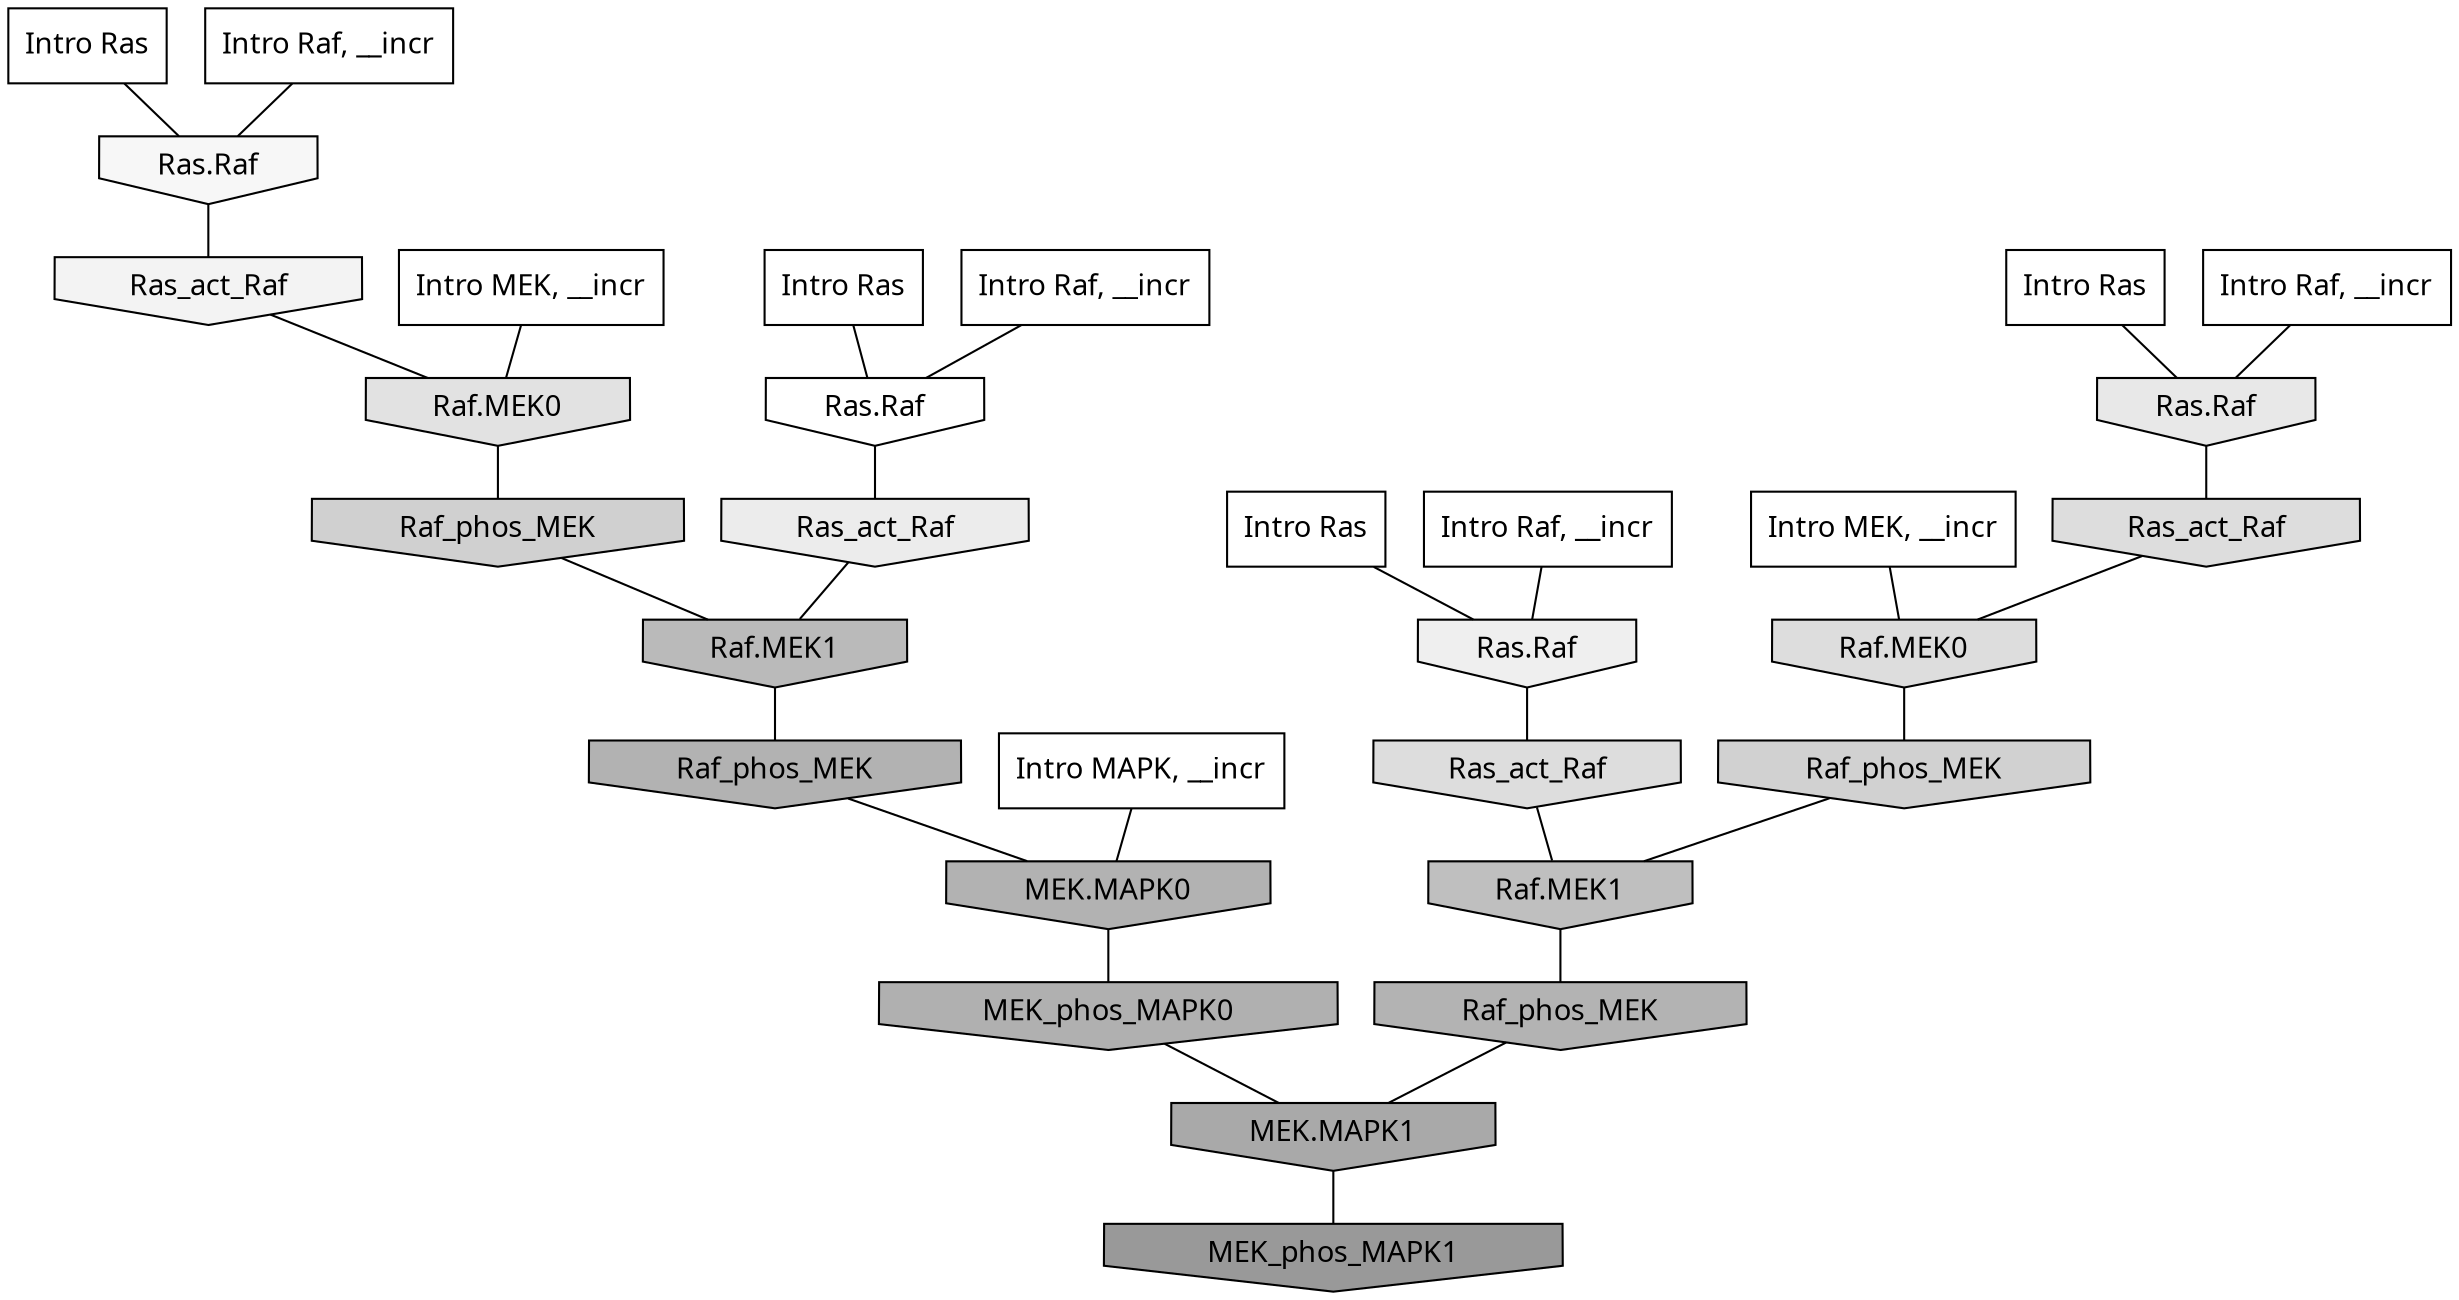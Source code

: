 digraph G{
  rankdir="TB";
  ranksep=0.30;
  node [fontname="CMU Serif"];
  edge [fontname="CMU Serif"];
  
  3 [label="Intro Ras", shape=rectangle, style=filled, fillcolor="0.000 0.000 1.000"]
  
  40 [label="Intro Ras", shape=rectangle, style=filled, fillcolor="0.000 0.000 1.000"]
  
  50 [label="Intro Ras", shape=rectangle, style=filled, fillcolor="0.000 0.000 1.000"]
  
  76 [label="Intro Ras", shape=rectangle, style=filled, fillcolor="0.000 0.000 1.000"]
  
  311 [label="Intro Raf, __incr", shape=rectangle, style=filled, fillcolor="0.000 0.000 1.000"]
  
  917 [label="Intro Raf, __incr", shape=rectangle, style=filled, fillcolor="0.000 0.000 1.000"]
  
  965 [label="Intro Raf, __incr", shape=rectangle, style=filled, fillcolor="0.000 0.000 1.000"]
  
  979 [label="Intro Raf, __incr", shape=rectangle, style=filled, fillcolor="0.000 0.000 1.000"]
  
  1975 [label="Intro MEK, __incr", shape=rectangle, style=filled, fillcolor="0.000 0.000 1.000"]
  
  2076 [label="Intro MEK, __incr", shape=rectangle, style=filled, fillcolor="0.000 0.000 1.000"]
  
  2933 [label="Intro MAPK, __incr", shape=rectangle, style=filled, fillcolor="0.000 0.000 1.000"]
  
  3271 [label="Ras.Raf", shape=invhouse, style=filled, fillcolor="0.000 0.000 1.000"]
  
  3547 [label="Ras.Raf", shape=invhouse, style=filled, fillcolor="0.000 0.000 0.967"]
  
  3705 [label="Ras_act_Raf", shape=invhouse, style=filled, fillcolor="0.000 0.000 0.950"]
  
  3992 [label="Ras.Raf", shape=invhouse, style=filled, fillcolor="0.000 0.000 0.934"]
  
  4129 [label="Ras_act_Raf", shape=invhouse, style=filled, fillcolor="0.000 0.000 0.925"]
  
  4337 [label="Ras.Raf", shape=invhouse, style=filled, fillcolor="0.000 0.000 0.910"]
  
  4818 [label="Raf.MEK0", shape=invhouse, style=filled, fillcolor="0.000 0.000 0.884"]
  
  5101 [label="Ras_act_Raf", shape=invhouse, style=filled, fillcolor="0.000 0.000 0.867"]
  
  5135 [label="Ras_act_Raf", shape=invhouse, style=filled, fillcolor="0.000 0.000 0.865"]
  
  5137 [label="Raf.MEK0", shape=invhouse, style=filled, fillcolor="0.000 0.000 0.865"]
  
  6031 [label="Raf_phos_MEK", shape=invhouse, style=filled, fillcolor="0.000 0.000 0.820"]
  
  6133 [label="Raf_phos_MEK", shape=invhouse, style=filled, fillcolor="0.000 0.000 0.816"]
  
  8364 [label="Raf.MEK1", shape=invhouse, style=filled, fillcolor="0.000 0.000 0.747"]
  
  8979 [label="Raf.MEK1", shape=invhouse, style=filled, fillcolor="0.000 0.000 0.729"]
  
  10452 [label="Raf_phos_MEK", shape=invhouse, style=filled, fillcolor="0.000 0.000 0.700"]
  
  10543 [label="Raf_phos_MEK", shape=invhouse, style=filled, fillcolor="0.000 0.000 0.698"]
  
  10545 [label="MEK.MAPK0", shape=invhouse, style=filled, fillcolor="0.000 0.000 0.698"]
  
  10930 [label="MEK_phos_MAPK0", shape=invhouse, style=filled, fillcolor="0.000 0.000 0.691"]
  
  12608 [label="MEK.MAPK1", shape=invhouse, style=filled, fillcolor="0.000 0.000 0.664"]
  
  16725 [label="MEK_phos_MAPK1", shape=invhouse, style=filled, fillcolor="0.000 0.000 0.600"]
  
  
  12608 -> 16725 [dir=none, color="0.000 0.000 0.000"] 
  10930 -> 12608 [dir=none, color="0.000 0.000 0.000"] 
  10545 -> 10930 [dir=none, color="0.000 0.000 0.000"] 
  10543 -> 10545 [dir=none, color="0.000 0.000 0.000"] 
  10452 -> 12608 [dir=none, color="0.000 0.000 0.000"] 
  8979 -> 10543 [dir=none, color="0.000 0.000 0.000"] 
  8364 -> 10452 [dir=none, color="0.000 0.000 0.000"] 
  6133 -> 8979 [dir=none, color="0.000 0.000 0.000"] 
  6031 -> 8364 [dir=none, color="0.000 0.000 0.000"] 
  5137 -> 6031 [dir=none, color="0.000 0.000 0.000"] 
  5135 -> 5137 [dir=none, color="0.000 0.000 0.000"] 
  5101 -> 8364 [dir=none, color="0.000 0.000 0.000"] 
  4818 -> 6133 [dir=none, color="0.000 0.000 0.000"] 
  4337 -> 5135 [dir=none, color="0.000 0.000 0.000"] 
  4129 -> 8979 [dir=none, color="0.000 0.000 0.000"] 
  3992 -> 5101 [dir=none, color="0.000 0.000 0.000"] 
  3705 -> 4818 [dir=none, color="0.000 0.000 0.000"] 
  3547 -> 3705 [dir=none, color="0.000 0.000 0.000"] 
  3271 -> 4129 [dir=none, color="0.000 0.000 0.000"] 
  2933 -> 10545 [dir=none, color="0.000 0.000 0.000"] 
  2076 -> 4818 [dir=none, color="0.000 0.000 0.000"] 
  1975 -> 5137 [dir=none, color="0.000 0.000 0.000"] 
  979 -> 3271 [dir=none, color="0.000 0.000 0.000"] 
  965 -> 3547 [dir=none, color="0.000 0.000 0.000"] 
  917 -> 4337 [dir=none, color="0.000 0.000 0.000"] 
  311 -> 3992 [dir=none, color="0.000 0.000 0.000"] 
  76 -> 4337 [dir=none, color="0.000 0.000 0.000"] 
  50 -> 3271 [dir=none, color="0.000 0.000 0.000"] 
  40 -> 3992 [dir=none, color="0.000 0.000 0.000"] 
  3 -> 3547 [dir=none, color="0.000 0.000 0.000"] 
  
  }
